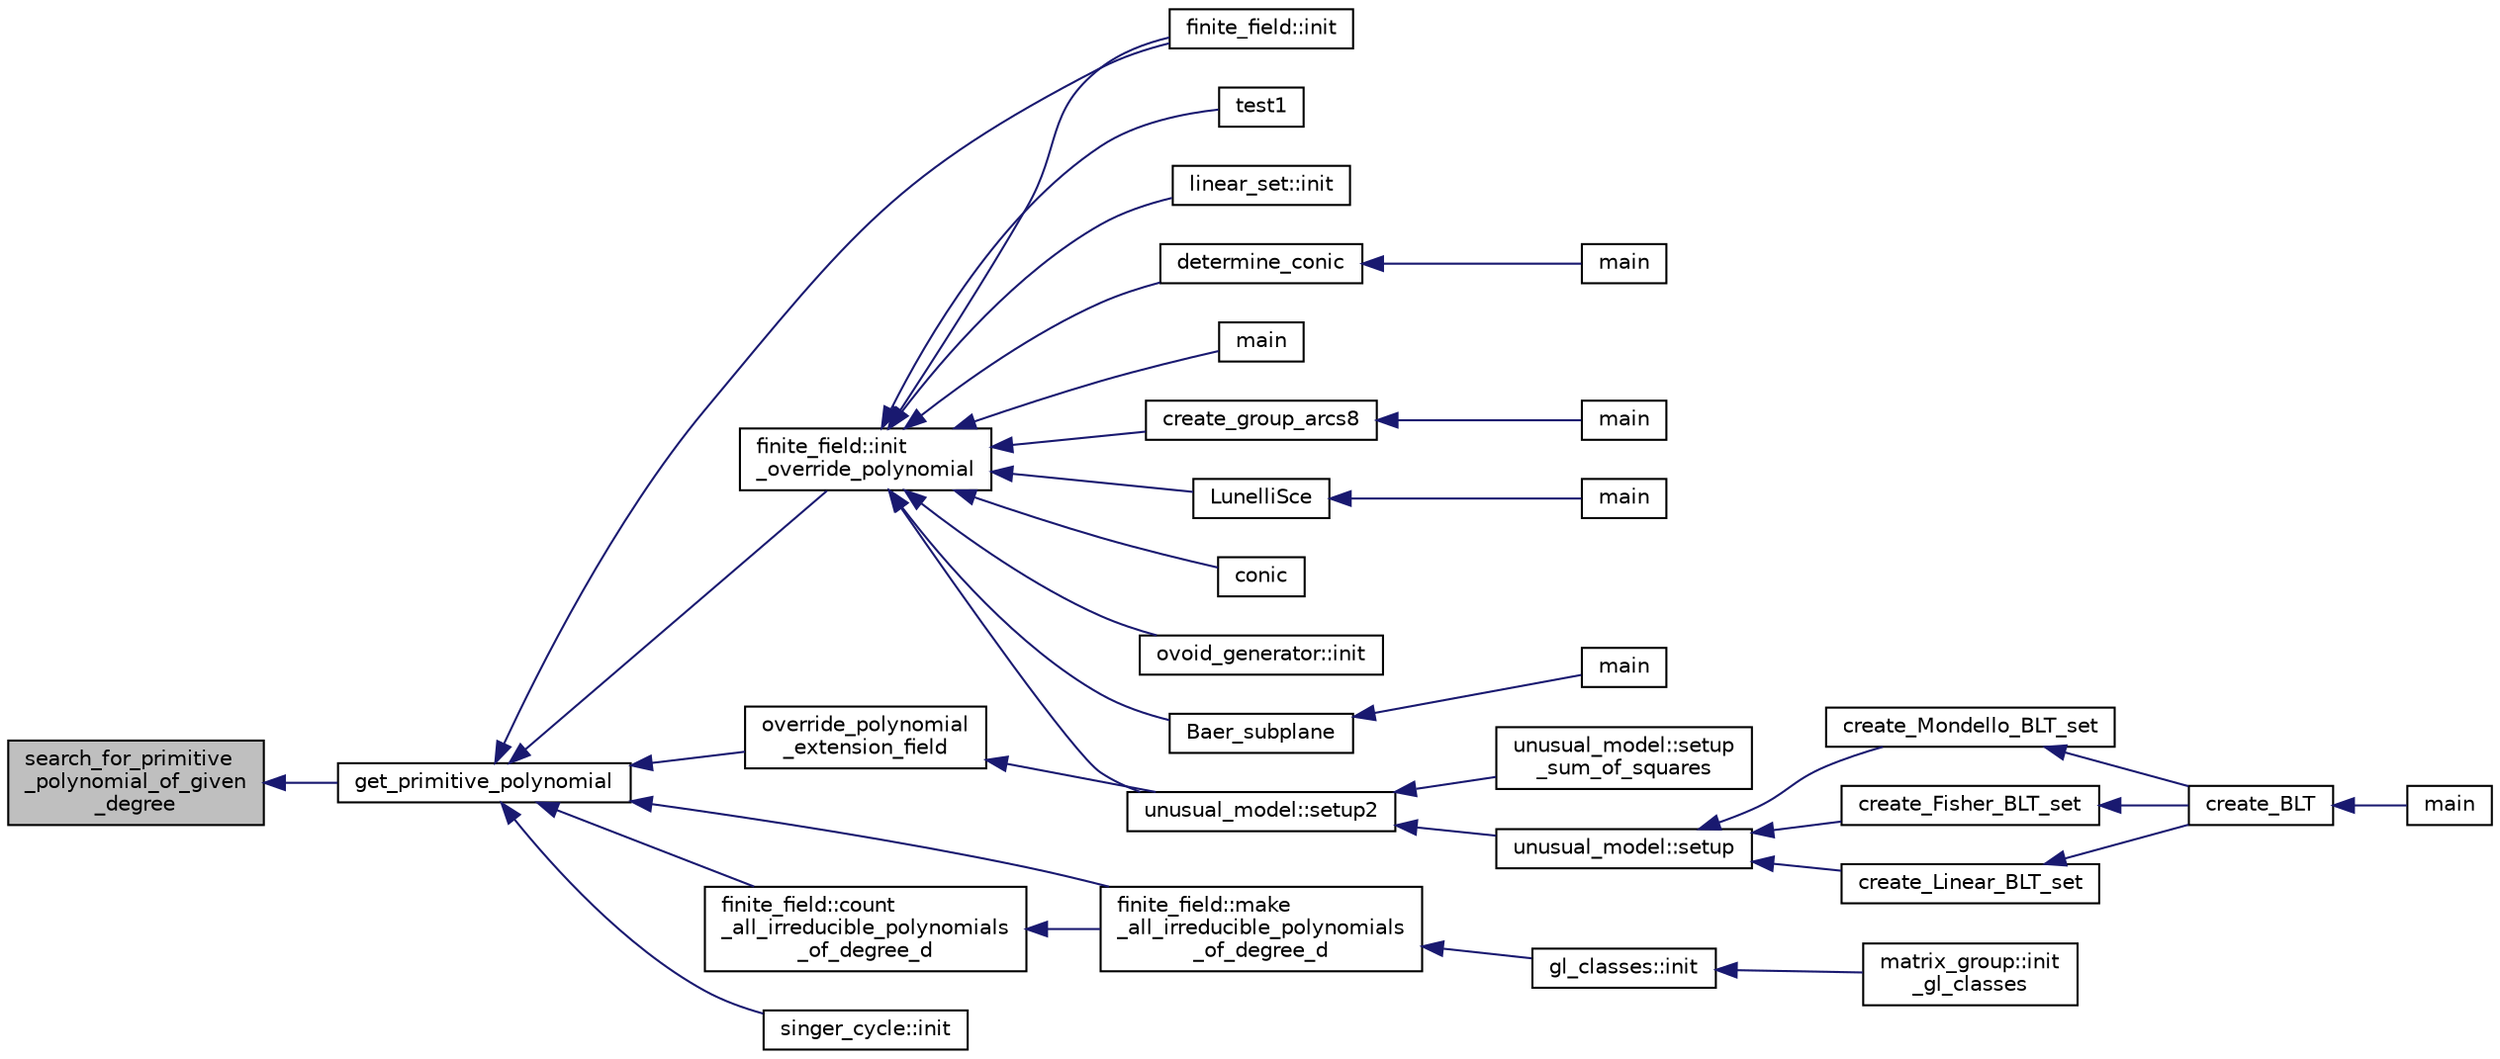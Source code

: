 digraph "search_for_primitive_polynomial_of_given_degree"
{
  edge [fontname="Helvetica",fontsize="10",labelfontname="Helvetica",labelfontsize="10"];
  node [fontname="Helvetica",fontsize="10",shape=record];
  rankdir="LR";
  Node577 [label="search_for_primitive\l_polynomial_of_given\l_degree",height=0.2,width=0.4,color="black", fillcolor="grey75", style="filled", fontcolor="black"];
  Node577 -> Node578 [dir="back",color="midnightblue",fontsize="10",style="solid",fontname="Helvetica"];
  Node578 [label="get_primitive_polynomial",height=0.2,width=0.4,color="black", fillcolor="white", style="filled",URL="$d4/dbe/finite__field__tables_8_c.html#a208ece81c99403683f588d02defd74a7"];
  Node578 -> Node579 [dir="back",color="midnightblue",fontsize="10",style="solid",fontname="Helvetica"];
  Node579 [label="finite_field::init",height=0.2,width=0.4,color="black", fillcolor="white", style="filled",URL="$df/d5a/classfinite__field.html#af3a64c2b33179e383025e071514bb9cd"];
  Node578 -> Node580 [dir="back",color="midnightblue",fontsize="10",style="solid",fontname="Helvetica"];
  Node580 [label="finite_field::init\l_override_polynomial",height=0.2,width=0.4,color="black", fillcolor="white", style="filled",URL="$df/d5a/classfinite__field.html#a39a40b052f326a05c5a1e6b13572f3e5"];
  Node580 -> Node581 [dir="back",color="midnightblue",fontsize="10",style="solid",fontname="Helvetica"];
  Node581 [label="main",height=0.2,width=0.4,color="black", fillcolor="white", style="filled",URL="$d2/d11/codes_8h.html#a217dbf8b442f20279ea00b898af96f52"];
  Node580 -> Node582 [dir="back",color="midnightblue",fontsize="10",style="solid",fontname="Helvetica"];
  Node582 [label="create_group_arcs8",height=0.2,width=0.4,color="black", fillcolor="white", style="filled",URL="$d1/d9e/create__group_8_c.html#a9928eebe07667a19d9ac9409e0c9702c"];
  Node582 -> Node583 [dir="back",color="midnightblue",fontsize="10",style="solid",fontname="Helvetica"];
  Node583 [label="main",height=0.2,width=0.4,color="black", fillcolor="white", style="filled",URL="$d1/d9e/create__group_8_c.html#a217dbf8b442f20279ea00b898af96f52"];
  Node580 -> Node584 [dir="back",color="midnightblue",fontsize="10",style="solid",fontname="Helvetica"];
  Node584 [label="LunelliSce",height=0.2,width=0.4,color="black", fillcolor="white", style="filled",URL="$d4/de8/conic_8_c.html#aff3f16a42ec8b9efa78fc209b8ab5452"];
  Node584 -> Node585 [dir="back",color="midnightblue",fontsize="10",style="solid",fontname="Helvetica"];
  Node585 [label="main",height=0.2,width=0.4,color="black", fillcolor="white", style="filled",URL="$db/d67/test__hyperoval_8_c.html#a3c04138a5bfe5d72780bb7e82a18e627"];
  Node580 -> Node586 [dir="back",color="midnightblue",fontsize="10",style="solid",fontname="Helvetica"];
  Node586 [label="conic",height=0.2,width=0.4,color="black", fillcolor="white", style="filled",URL="$d4/de8/conic_8_c.html#a96def9474b981a9d5831a9b48d85d652"];
  Node580 -> Node587 [dir="back",color="midnightblue",fontsize="10",style="solid",fontname="Helvetica"];
  Node587 [label="ovoid_generator::init",height=0.2,width=0.4,color="black", fillcolor="white", style="filled",URL="$d3/daf/classovoid__generator.html#a44d90a4751554076f432f35089a964c2"];
  Node580 -> Node588 [dir="back",color="midnightblue",fontsize="10",style="solid",fontname="Helvetica"];
  Node588 [label="Baer_subplane",height=0.2,width=0.4,color="black", fillcolor="white", style="filled",URL="$d7/d86/baer__subplane_8_c.html#a96de72c7f68c8230d5c55b7155ca1430"];
  Node588 -> Node589 [dir="back",color="midnightblue",fontsize="10",style="solid",fontname="Helvetica"];
  Node589 [label="main",height=0.2,width=0.4,color="black", fillcolor="white", style="filled",URL="$d7/d86/baer__subplane_8_c.html#a3c04138a5bfe5d72780bb7e82a18e627"];
  Node580 -> Node590 [dir="back",color="midnightblue",fontsize="10",style="solid",fontname="Helvetica"];
  Node590 [label="test1",height=0.2,width=0.4,color="black", fillcolor="white", style="filled",URL="$d9/db0/factor__space_8_c.html#ae2a201e46836d85cb2c5579a837b641a"];
  Node580 -> Node591 [dir="back",color="midnightblue",fontsize="10",style="solid",fontname="Helvetica"];
  Node591 [label="linear_set::init",height=0.2,width=0.4,color="black", fillcolor="white", style="filled",URL="$dd/d86/classlinear__set.html#a7ab24e84423749047d5465cb15505475"];
  Node580 -> Node579 [dir="back",color="midnightblue",fontsize="10",style="solid",fontname="Helvetica"];
  Node580 -> Node592 [dir="back",color="midnightblue",fontsize="10",style="solid",fontname="Helvetica"];
  Node592 [label="unusual_model::setup2",height=0.2,width=0.4,color="black", fillcolor="white", style="filled",URL="$dc/d50/classunusual__model.html#a00f7da705c24f863338828447abf7aae"];
  Node592 -> Node593 [dir="back",color="midnightblue",fontsize="10",style="solid",fontname="Helvetica"];
  Node593 [label="unusual_model::setup\l_sum_of_squares",height=0.2,width=0.4,color="black", fillcolor="white", style="filled",URL="$dc/d50/classunusual__model.html#ab330b51451b34a5291ee5707ef725eff"];
  Node592 -> Node594 [dir="back",color="midnightblue",fontsize="10",style="solid",fontname="Helvetica"];
  Node594 [label="unusual_model::setup",height=0.2,width=0.4,color="black", fillcolor="white", style="filled",URL="$dc/d50/classunusual__model.html#adb517fd342dd2ed2d0cc117211ac1c0d"];
  Node594 -> Node595 [dir="back",color="midnightblue",fontsize="10",style="solid",fontname="Helvetica"];
  Node595 [label="create_Fisher_BLT_set",height=0.2,width=0.4,color="black", fillcolor="white", style="filled",URL="$d4/d67/geometry_8h.html#ad970fc96c238a422a64338691f8b91cc"];
  Node595 -> Node596 [dir="back",color="midnightblue",fontsize="10",style="solid",fontname="Helvetica"];
  Node596 [label="create_BLT",height=0.2,width=0.4,color="black", fillcolor="white", style="filled",URL="$d4/d67/geometry_8h.html#a5a6f4081a90668e2e95f8e4886d241d9"];
  Node596 -> Node597 [dir="back",color="midnightblue",fontsize="10",style="solid",fontname="Helvetica"];
  Node597 [label="main",height=0.2,width=0.4,color="black", fillcolor="white", style="filled",URL="$d4/d6e/make__something_8_c.html#a217dbf8b442f20279ea00b898af96f52"];
  Node594 -> Node598 [dir="back",color="midnightblue",fontsize="10",style="solid",fontname="Helvetica"];
  Node598 [label="create_Linear_BLT_set",height=0.2,width=0.4,color="black", fillcolor="white", style="filled",URL="$d4/d67/geometry_8h.html#a9a35af1dd478ad49c6922240bfff89dd"];
  Node598 -> Node596 [dir="back",color="midnightblue",fontsize="10",style="solid",fontname="Helvetica"];
  Node594 -> Node599 [dir="back",color="midnightblue",fontsize="10",style="solid",fontname="Helvetica"];
  Node599 [label="create_Mondello_BLT_set",height=0.2,width=0.4,color="black", fillcolor="white", style="filled",URL="$d4/d67/geometry_8h.html#ab6f68b0ad3b8ccc37d88073576930ea8"];
  Node599 -> Node596 [dir="back",color="midnightblue",fontsize="10",style="solid",fontname="Helvetica"];
  Node580 -> Node600 [dir="back",color="midnightblue",fontsize="10",style="solid",fontname="Helvetica"];
  Node600 [label="determine_conic",height=0.2,width=0.4,color="black", fillcolor="white", style="filled",URL="$d5/d87/globals_8h.html#a1f36b2be45a6576165929165abb56f1e"];
  Node600 -> Node601 [dir="back",color="midnightblue",fontsize="10",style="solid",fontname="Helvetica"];
  Node601 [label="main",height=0.2,width=0.4,color="black", fillcolor="white", style="filled",URL="$d4/de8/conic_8_c.html#a3c04138a5bfe5d72780bb7e82a18e627"];
  Node578 -> Node602 [dir="back",color="midnightblue",fontsize="10",style="solid",fontname="Helvetica"];
  Node602 [label="finite_field::make\l_all_irreducible_polynomials\l_of_degree_d",height=0.2,width=0.4,color="black", fillcolor="white", style="filled",URL="$df/d5a/classfinite__field.html#a567a75b3613584db263f4ba6a6418b44"];
  Node602 -> Node603 [dir="back",color="midnightblue",fontsize="10",style="solid",fontname="Helvetica"];
  Node603 [label="gl_classes::init",height=0.2,width=0.4,color="black", fillcolor="white", style="filled",URL="$d6/dab/classgl__classes.html#a48ec2319989d4fc7b36d736aef4f6452"];
  Node603 -> Node604 [dir="back",color="midnightblue",fontsize="10",style="solid",fontname="Helvetica"];
  Node604 [label="matrix_group::init\l_gl_classes",height=0.2,width=0.4,color="black", fillcolor="white", style="filled",URL="$d3/ded/classmatrix__group.html#a5f08c24debccc24b4c64033622a3fc0a"];
  Node578 -> Node605 [dir="back",color="midnightblue",fontsize="10",style="solid",fontname="Helvetica"];
  Node605 [label="finite_field::count\l_all_irreducible_polynomials\l_of_degree_d",height=0.2,width=0.4,color="black", fillcolor="white", style="filled",URL="$df/d5a/classfinite__field.html#a0d97f37c55f39f80759fa8e2cfe18266"];
  Node605 -> Node602 [dir="back",color="midnightblue",fontsize="10",style="solid",fontname="Helvetica"];
  Node578 -> Node606 [dir="back",color="midnightblue",fontsize="10",style="solid",fontname="Helvetica"];
  Node606 [label="override_polynomial\l_extension_field",height=0.2,width=0.4,color="black", fillcolor="white", style="filled",URL="$d4/d67/geometry_8h.html#a8d54faeccf0beef3663b54e4087fd32b"];
  Node606 -> Node592 [dir="back",color="midnightblue",fontsize="10",style="solid",fontname="Helvetica"];
  Node578 -> Node607 [dir="back",color="midnightblue",fontsize="10",style="solid",fontname="Helvetica"];
  Node607 [label="singer_cycle::init",height=0.2,width=0.4,color="black", fillcolor="white", style="filled",URL="$d8/d13/classsinger__cycle.html#a81f4ff6af04557deb4e65cf559e2c91d"];
}
